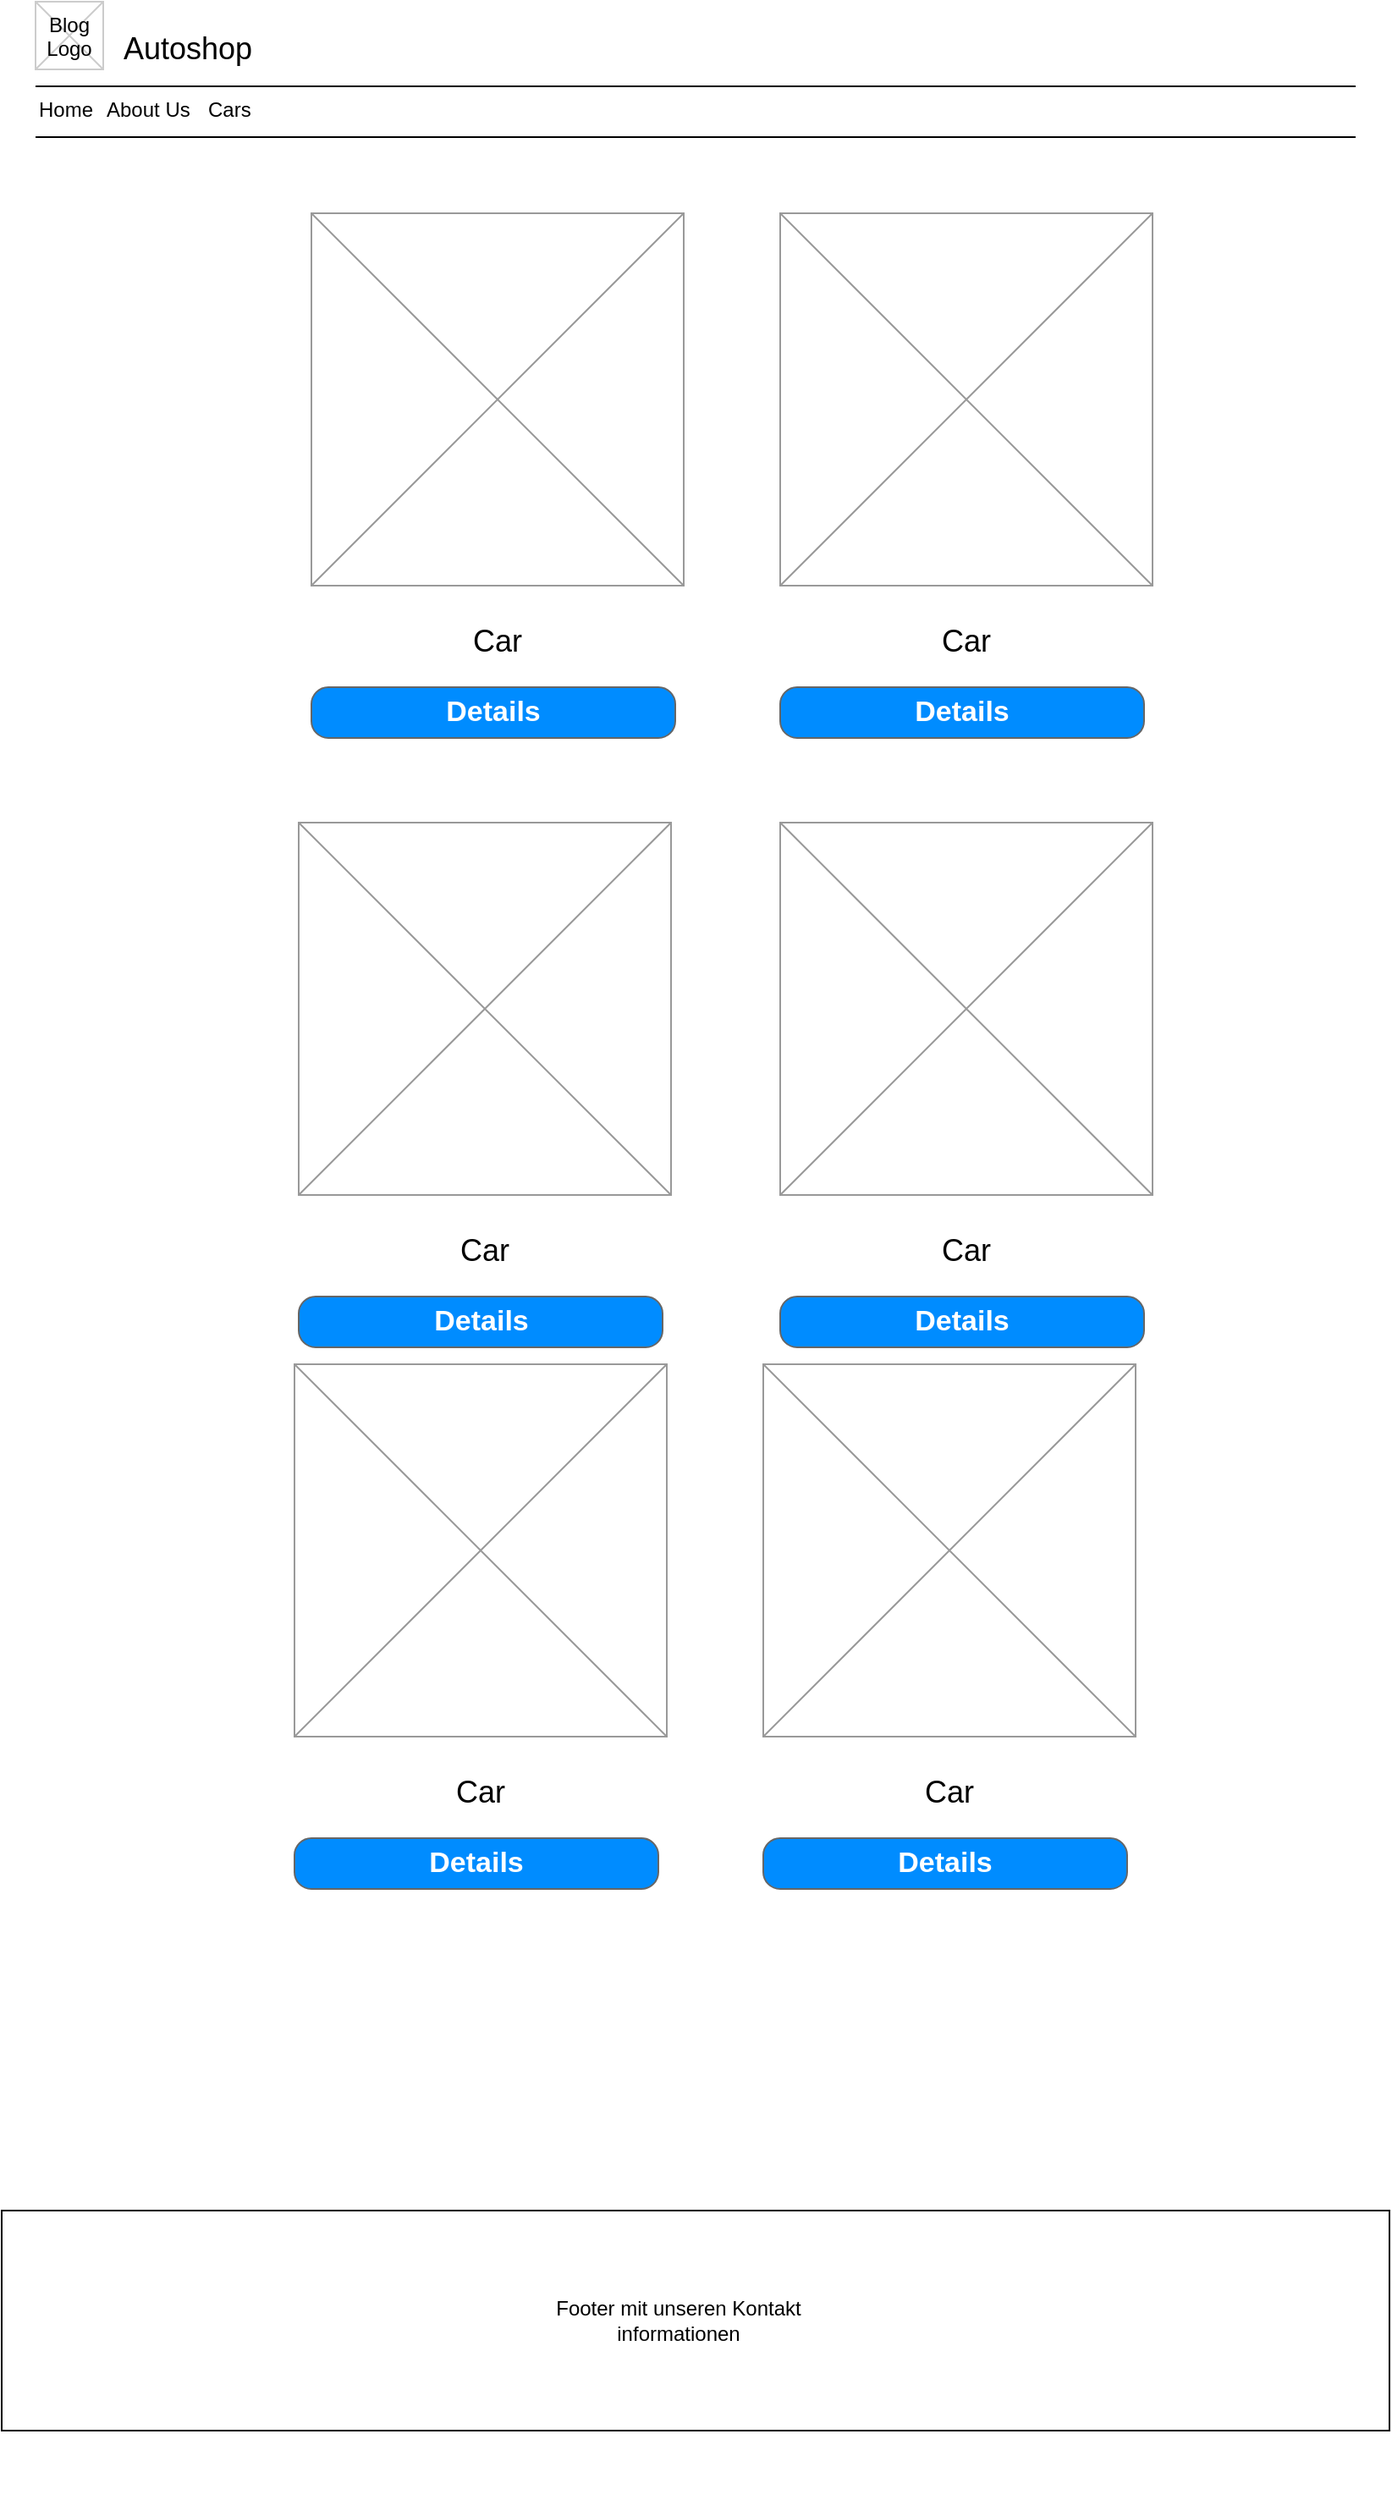 <mxfile version="24.6.1" type="device">
  <diagram name="Page-1" id="f1b7ffb7-ca1e-a977-7cf5-a751b3c06c05">
    <mxGraphModel dx="1100" dy="809" grid="1" gridSize="10" guides="1" tooltips="1" connect="1" arrows="1" fold="1" page="1" pageScale="1" pageWidth="826" pageHeight="1169" background="none" math="0" shadow="0">
      <root>
        <mxCell id="0" />
        <mxCell id="1" parent="0" />
        <mxCell id="2" value="Autoshop" style="text;spacingTop=-5;fontSize=18;fontStyle=0" parent="1" vertex="1">
          <mxGeometry x="70" y="30" width="230" height="20" as="geometry" />
        </mxCell>
        <mxCell id="3" value="" style="line;strokeWidth=1" parent="1" vertex="1">
          <mxGeometry x="20" y="60" width="780" height="10" as="geometry" />
        </mxCell>
        <mxCell id="4" value="" style="line;strokeWidth=1" parent="1" vertex="1">
          <mxGeometry x="20" y="90" width="780" height="10" as="geometry" />
        </mxCell>
        <mxCell id="5" value="Home" style="text;spacingTop=-5;" parent="1" vertex="1">
          <mxGeometry x="20" y="70.0" width="30" height="20" as="geometry" />
        </mxCell>
        <mxCell id="6" value="About Us " style="text;spacingTop=-5;" parent="1" vertex="1">
          <mxGeometry x="60.0" y="70.0" width="30" height="20" as="geometry" />
        </mxCell>
        <mxCell id="20" value="" style="verticalLabelPosition=bottom;verticalAlign=top;strokeWidth=1;shape=mxgraph.mockup.graphics.iconGrid;strokeColor=#CCCCCC;gridSize=1,1;" parent="1" vertex="1">
          <mxGeometry x="20" y="15" width="40" height="40" as="geometry" />
        </mxCell>
        <mxCell id="21" value="Blog &#xa;Logo" style="text;spacingTop=-5;align=center" parent="1" vertex="1">
          <mxGeometry x="20" y="20" width="40" height="40" as="geometry" />
        </mxCell>
        <mxCell id="1XLZh6mVCzvla9cTPhFq-69" value="" style="group" parent="1" vertex="1" connectable="0">
          <mxGeometry x="460" y="140" width="230" height="420" as="geometry" />
        </mxCell>
        <mxCell id="1XLZh6mVCzvla9cTPhFq-65" value="" style="verticalLabelPosition=bottom;shadow=0;dashed=0;align=center;html=1;verticalAlign=top;strokeWidth=1;shape=mxgraph.mockup.graphics.simpleIcon;strokeColor=#999999;" parent="1XLZh6mVCzvla9cTPhFq-69" vertex="1">
          <mxGeometry width="220" height="220" as="geometry" />
        </mxCell>
        <mxCell id="1XLZh6mVCzvla9cTPhFq-66" value="Car" style="text;spacingTop=-5;fontSize=18;fontStyle=0;align=center;" parent="1XLZh6mVCzvla9cTPhFq-69" vertex="1">
          <mxGeometry y="240" width="220" height="20" as="geometry" />
        </mxCell>
        <mxCell id="1XLZh6mVCzvla9cTPhFq-68" value="Details" style="strokeWidth=1;shadow=0;dashed=0;align=center;html=1;shape=mxgraph.mockup.buttons.button;strokeColor=#666666;fontColor=#ffffff;mainText=;buttonStyle=round;fontSize=17;fontStyle=1;fillColor=#008cff;whiteSpace=wrap;" parent="1XLZh6mVCzvla9cTPhFq-69" vertex="1">
          <mxGeometry y="280" width="215" height="30" as="geometry" />
        </mxCell>
        <mxCell id="1XLZh6mVCzvla9cTPhFq-81" value="" style="group" parent="1" vertex="1" connectable="0">
          <mxGeometry x="183" y="140" width="230" height="420" as="geometry" />
        </mxCell>
        <mxCell id="1XLZh6mVCzvla9cTPhFq-82" value="" style="verticalLabelPosition=bottom;shadow=0;dashed=0;align=center;html=1;verticalAlign=top;strokeWidth=1;shape=mxgraph.mockup.graphics.simpleIcon;strokeColor=#999999;" parent="1XLZh6mVCzvla9cTPhFq-81" vertex="1">
          <mxGeometry width="220" height="220" as="geometry" />
        </mxCell>
        <mxCell id="1XLZh6mVCzvla9cTPhFq-83" value="Car" style="text;spacingTop=-5;fontSize=18;fontStyle=0;align=center;" parent="1XLZh6mVCzvla9cTPhFq-81" vertex="1">
          <mxGeometry y="240" width="220" height="20" as="geometry" />
        </mxCell>
        <mxCell id="1XLZh6mVCzvla9cTPhFq-84" value="Details" style="strokeWidth=1;shadow=0;dashed=0;align=center;html=1;shape=mxgraph.mockup.buttons.button;strokeColor=#666666;fontColor=#ffffff;mainText=;buttonStyle=round;fontSize=17;fontStyle=1;fillColor=#008cff;whiteSpace=wrap;" parent="1XLZh6mVCzvla9cTPhFq-81" vertex="1">
          <mxGeometry y="280" width="215" height="30" as="geometry" />
        </mxCell>
        <mxCell id="1XLZh6mVCzvla9cTPhFq-85" value="" style="group" parent="1" vertex="1" connectable="0">
          <mxGeometry x="175.5" y="500" width="230" height="420" as="geometry" />
        </mxCell>
        <mxCell id="1XLZh6mVCzvla9cTPhFq-86" value="" style="verticalLabelPosition=bottom;shadow=0;dashed=0;align=center;html=1;verticalAlign=top;strokeWidth=1;shape=mxgraph.mockup.graphics.simpleIcon;strokeColor=#999999;" parent="1XLZh6mVCzvla9cTPhFq-85" vertex="1">
          <mxGeometry width="220" height="220" as="geometry" />
        </mxCell>
        <mxCell id="1XLZh6mVCzvla9cTPhFq-87" value="Car" style="text;spacingTop=-5;fontSize=18;fontStyle=0;align=center;" parent="1XLZh6mVCzvla9cTPhFq-85" vertex="1">
          <mxGeometry y="240" width="220" height="20" as="geometry" />
        </mxCell>
        <mxCell id="1XLZh6mVCzvla9cTPhFq-88" value="Details" style="strokeWidth=1;shadow=0;dashed=0;align=center;html=1;shape=mxgraph.mockup.buttons.button;strokeColor=#666666;fontColor=#ffffff;mainText=;buttonStyle=round;fontSize=17;fontStyle=1;fillColor=#008cff;whiteSpace=wrap;" parent="1XLZh6mVCzvla9cTPhFq-85" vertex="1">
          <mxGeometry y="280" width="215" height="30" as="geometry" />
        </mxCell>
        <mxCell id="1XLZh6mVCzvla9cTPhFq-89" value="" style="group" parent="1" vertex="1" connectable="0">
          <mxGeometry x="460" y="500" width="230" height="990" as="geometry" />
        </mxCell>
        <mxCell id="1XLZh6mVCzvla9cTPhFq-90" value="" style="verticalLabelPosition=bottom;shadow=0;dashed=0;align=center;html=1;verticalAlign=top;strokeWidth=1;shape=mxgraph.mockup.graphics.simpleIcon;strokeColor=#999999;" parent="1XLZh6mVCzvla9cTPhFq-89" vertex="1">
          <mxGeometry width="220" height="220" as="geometry" />
        </mxCell>
        <mxCell id="1XLZh6mVCzvla9cTPhFq-91" value="Car" style="text;spacingTop=-5;fontSize=18;fontStyle=0;align=center;" parent="1XLZh6mVCzvla9cTPhFq-89" vertex="1">
          <mxGeometry y="240" width="220" height="20" as="geometry" />
        </mxCell>
        <mxCell id="1XLZh6mVCzvla9cTPhFq-92" value="Details" style="strokeWidth=1;shadow=0;dashed=0;align=center;html=1;shape=mxgraph.mockup.buttons.button;strokeColor=#666666;fontColor=#ffffff;mainText=;buttonStyle=round;fontSize=17;fontStyle=1;fillColor=#008cff;whiteSpace=wrap;" parent="1XLZh6mVCzvla9cTPhFq-89" vertex="1">
          <mxGeometry y="280" width="215" height="30" as="geometry" />
        </mxCell>
        <mxCell id="1XLZh6mVCzvla9cTPhFq-93" value="" style="group" parent="1XLZh6mVCzvla9cTPhFq-89" vertex="1" connectable="0">
          <mxGeometry x="-10" y="320" width="230" height="420" as="geometry" />
        </mxCell>
        <mxCell id="1XLZh6mVCzvla9cTPhFq-94" value="" style="verticalLabelPosition=bottom;shadow=0;dashed=0;align=center;html=1;verticalAlign=top;strokeWidth=1;shape=mxgraph.mockup.graphics.simpleIcon;strokeColor=#999999;" parent="1XLZh6mVCzvla9cTPhFq-93" vertex="1">
          <mxGeometry width="220" height="220" as="geometry" />
        </mxCell>
        <mxCell id="1XLZh6mVCzvla9cTPhFq-95" value="Car" style="text;spacingTop=-5;fontSize=18;fontStyle=0;align=center;" parent="1XLZh6mVCzvla9cTPhFq-93" vertex="1">
          <mxGeometry y="240" width="220" height="20" as="geometry" />
        </mxCell>
        <mxCell id="1XLZh6mVCzvla9cTPhFq-96" value="Details" style="strokeWidth=1;shadow=0;dashed=0;align=center;html=1;shape=mxgraph.mockup.buttons.button;strokeColor=#666666;fontColor=#ffffff;mainText=;buttonStyle=round;fontSize=17;fontStyle=1;fillColor=#008cff;whiteSpace=wrap;" parent="1XLZh6mVCzvla9cTPhFq-93" vertex="1">
          <mxGeometry y="280" width="215" height="30" as="geometry" />
        </mxCell>
        <mxCell id="1XLZh6mVCzvla9cTPhFq-97" value="" style="group" parent="1XLZh6mVCzvla9cTPhFq-89" vertex="1" connectable="0">
          <mxGeometry x="-287" y="320" width="230" height="420" as="geometry" />
        </mxCell>
        <mxCell id="1XLZh6mVCzvla9cTPhFq-98" value="" style="verticalLabelPosition=bottom;shadow=0;dashed=0;align=center;html=1;verticalAlign=top;strokeWidth=1;shape=mxgraph.mockup.graphics.simpleIcon;strokeColor=#999999;" parent="1XLZh6mVCzvla9cTPhFq-97" vertex="1">
          <mxGeometry width="220" height="220" as="geometry" />
        </mxCell>
        <mxCell id="1XLZh6mVCzvla9cTPhFq-99" value="Car" style="text;spacingTop=-5;fontSize=18;fontStyle=0;align=center;" parent="1XLZh6mVCzvla9cTPhFq-97" vertex="1">
          <mxGeometry y="240" width="220" height="20" as="geometry" />
        </mxCell>
        <mxCell id="1XLZh6mVCzvla9cTPhFq-100" value="Details" style="strokeWidth=1;shadow=0;dashed=0;align=center;html=1;shape=mxgraph.mockup.buttons.button;strokeColor=#666666;fontColor=#ffffff;mainText=;buttonStyle=round;fontSize=17;fontStyle=1;fillColor=#008cff;whiteSpace=wrap;" parent="1XLZh6mVCzvla9cTPhFq-97" vertex="1">
          <mxGeometry y="280" width="215" height="30" as="geometry" />
        </mxCell>
        <mxCell id="fWLiAo-x9VWgEzAdZxMU-21" value="Cars" style="text;spacingTop=-5;" vertex="1" parent="1">
          <mxGeometry x="120" y="70.0" width="30" height="20" as="geometry" />
        </mxCell>
        <mxCell id="fWLiAo-x9VWgEzAdZxMU-22" value="" style="rounded=0;whiteSpace=wrap;html=1;" vertex="1" parent="1">
          <mxGeometry y="1320" width="820" height="130" as="geometry" />
        </mxCell>
        <mxCell id="fWLiAo-x9VWgEzAdZxMU-23" value="Footer mit unseren Kontakt informationen" style="text;html=1;align=center;verticalAlign=middle;whiteSpace=wrap;rounded=0;" vertex="1" parent="1">
          <mxGeometry x="300" y="1370" width="200" height="30" as="geometry" />
        </mxCell>
      </root>
    </mxGraphModel>
  </diagram>
</mxfile>
